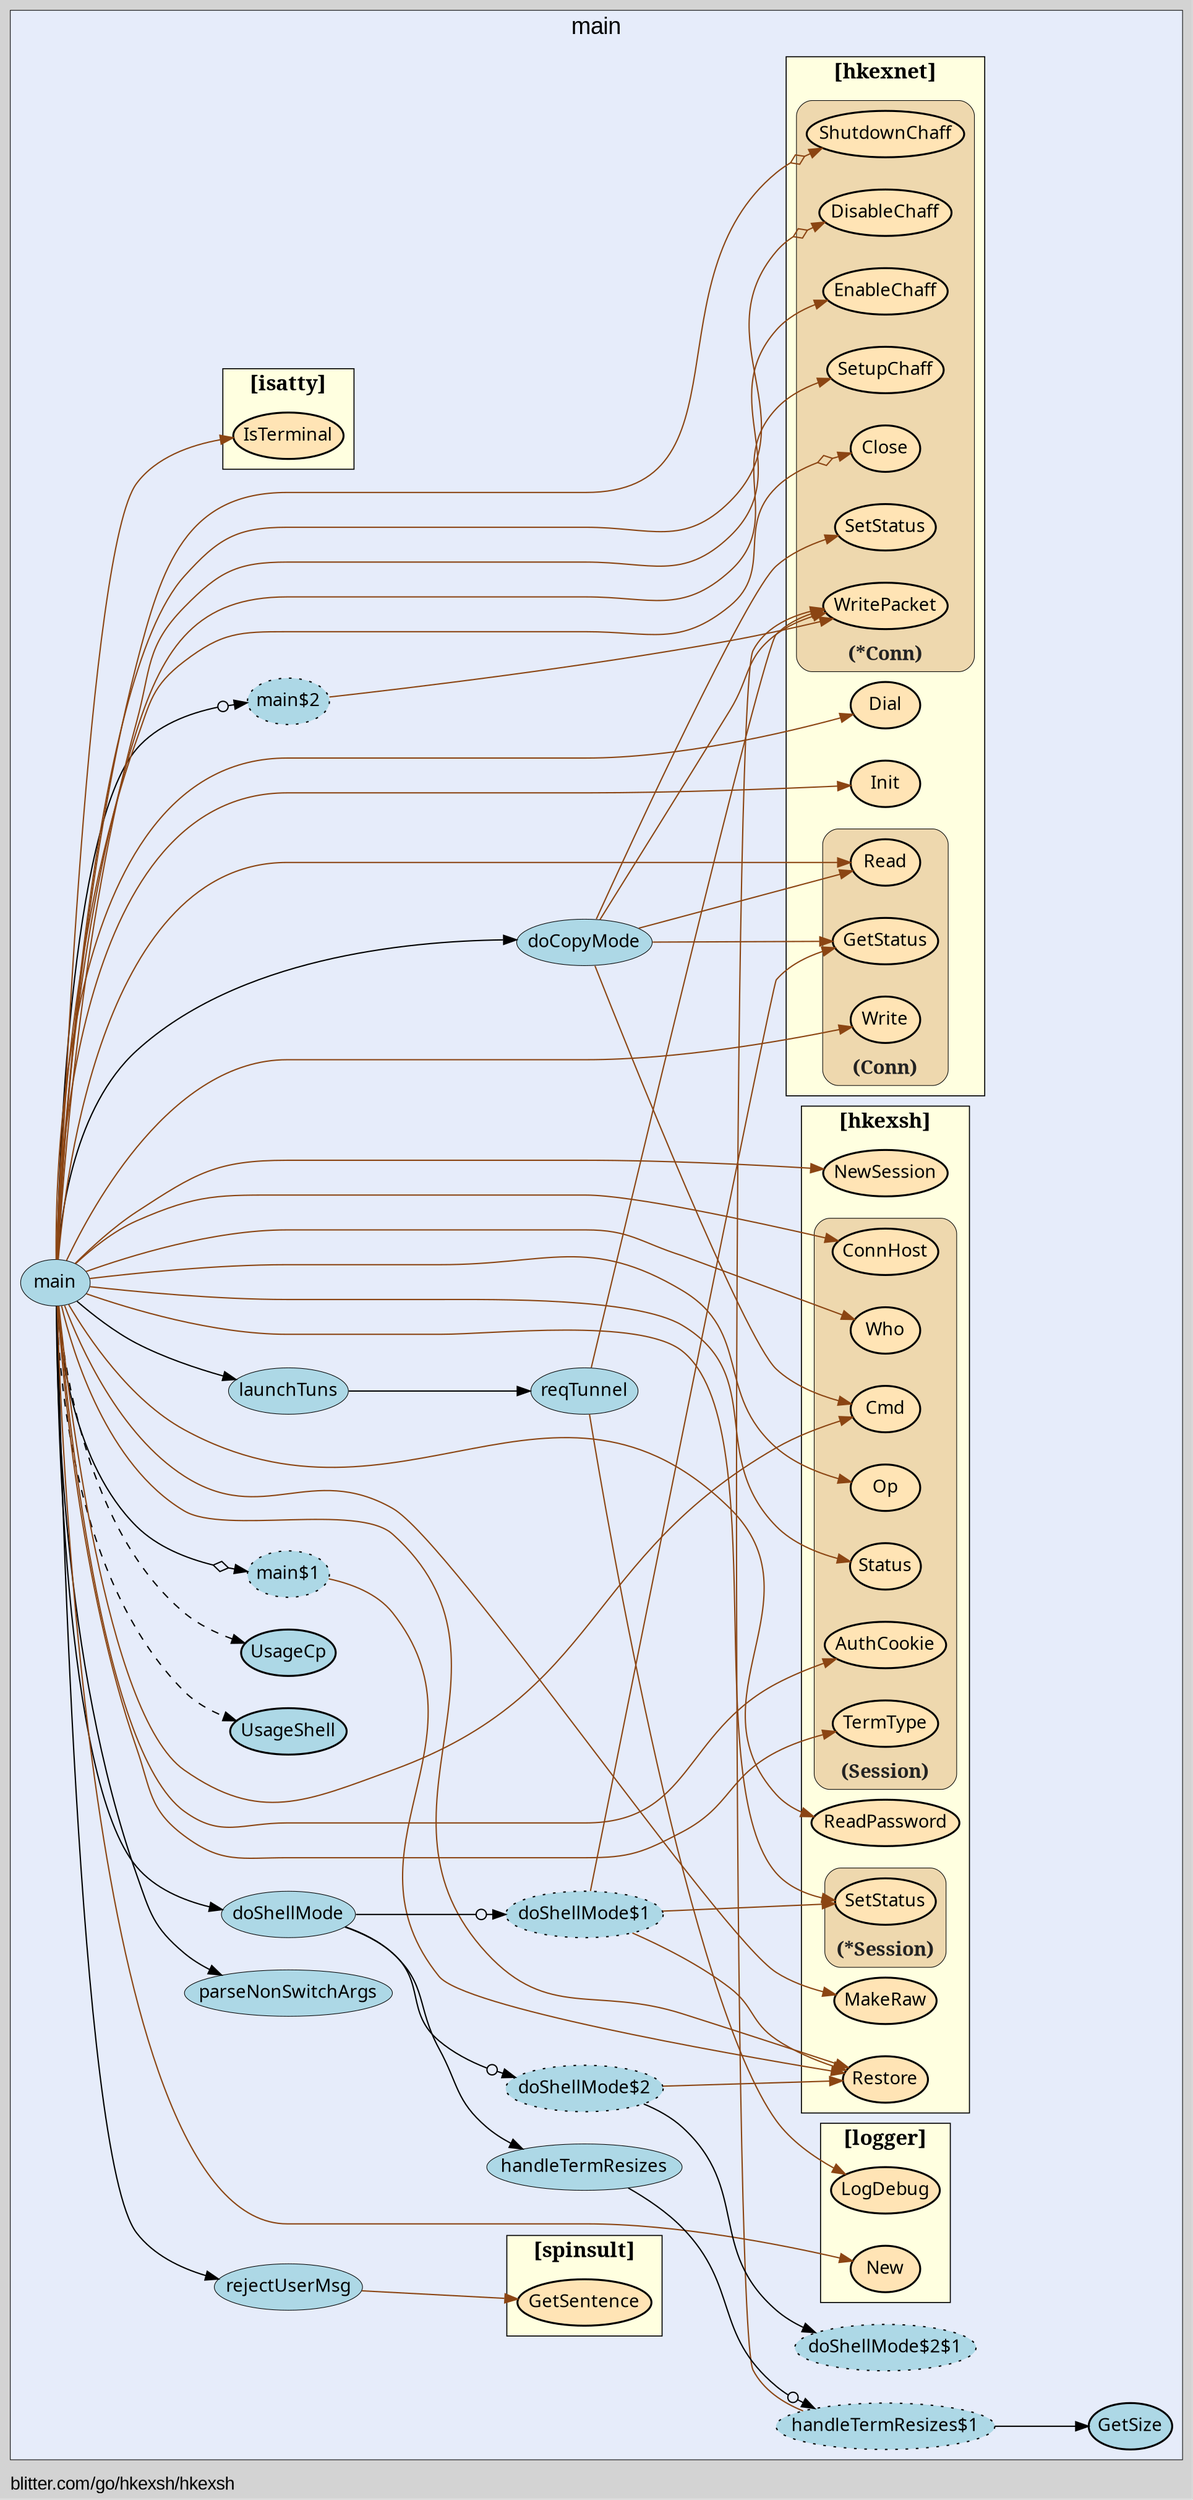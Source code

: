 digraph gocallvis {
    label="blitter.com/go/hkexsh/hkexsh";
    labeljust="l";
    fontname="Arial";
    fontsize="14";
    rankdir="LR";
    bgcolor="lightgray";
    style="solid";
    penwidth="0.5";
    pad="0.0";
    nodesep="0.35";

    node [shape="ellipse" style="filled" fillcolor="honeydew" fontname="Verdana" penwidth="1.0" margin="0.05,0.0"];
    edge [minlen="2"]

    subgraph "cluster_focus" {
        bgcolor="#e6ecfa";
label="main";
labelloc="t";
labeljust="c";
fontsize="18";
        
        "blitter.com/go/hkexsh/hkexsh.reqTunnel" [ fillcolor="lightblue" label="reqTunnel" penwidth="0.5" ]
        "blitter.com/go/hkexsh/hkexsh.launchTuns" [ penwidth="0.5" fillcolor="lightblue" label="launchTuns" ]
        "blitter.com/go/hkexsh/hkexsh.rejectUserMsg" [ fillcolor="lightblue" label="rejectUserMsg" penwidth="0.5" ]
        "blitter.com/go/hkexsh/hkexsh.main" [ penwidth="0.5" fillcolor="lightblue" label="main" ]
        "blitter.com/go/hkexsh/hkexsh.parseNonSwitchArgs" [ label="parseNonSwitchArgs" penwidth="0.5" fillcolor="lightblue" ]
        "blitter.com/go/hkexsh/hkexsh.main$1" [ label="main$1" style="dotted,filled" fillcolor="lightblue" ]
        "blitter.com/go/hkexsh/hkexsh.main$2" [ fillcolor="lightblue" label="main$2" style="dotted,filled" ]
        "blitter.com/go/hkexsh/hkexsh.doShellMode$1" [ label="doShellMode$1" style="dotted,filled" fillcolor="lightblue" ]
        "blitter.com/go/hkexsh/hkexsh.doShellMode" [ fillcolor="lightblue" label="doShellMode" penwidth="0.5" ]
        "blitter.com/go/hkexsh/hkexsh.handleTermResizes$1" [ fillcolor="lightblue" label="handleTermResizes$1" style="dotted,filled" ]
        "blitter.com/go/hkexsh/hkexsh.GetSize" [ fillcolor="lightblue" label="GetSize" penwidth="1.5" ]
        "blitter.com/go/hkexsh/hkexsh.handleTermResizes" [ fillcolor="lightblue" label="handleTermResizes" penwidth="0.5" ]
        "blitter.com/go/hkexsh/hkexsh.doShellMode$2" [ label="doShellMode$2" style="dotted,filled" fillcolor="lightblue" ]
        "blitter.com/go/hkexsh/hkexsh.doShellMode$2$1" [ style="dotted,filled" fillcolor="lightblue" label="doShellMode$2$1" ]
        "blitter.com/go/hkexsh/hkexsh.doCopyMode" [ fillcolor="lightblue" label="doCopyMode" penwidth="0.5" ]
        "blitter.com/go/hkexsh/hkexsh.UsageShell" [ fillcolor="lightblue" label="UsageShell" penwidth="1.5" ]
        "blitter.com/go/hkexsh/hkexsh.UsageCp" [ label="UsageCp" penwidth="1.5" fillcolor="lightblue" ]
        
        subgraph "cluster_blitter.com/go/hkexsh" {
        fontsize="16";
rank="sink";
label="[hkexsh]";
URL="/?f=blitter.com/go/hkexsh";
penwidth="0.8";
style="filled";
fillcolor="lightyellow";
fontname="bold";
tooltip="package: blitter.com/go/hkexsh";
        
        "blitter.com/go/hkexsh.MakeRaw" [ fillcolor="moccasin" label="MakeRaw" penwidth="1.5" ]
        "blitter.com/go/hkexsh.Restore" [ fillcolor="moccasin" label="Restore" penwidth="1.5" ]
        "blitter.com/go/hkexsh.ReadPassword" [ fillcolor="moccasin" label="ReadPassword" penwidth="1.5" ]
        "blitter.com/go/hkexsh.NewSession" [ fillcolor="moccasin" label="NewSession" penwidth="1.5" ]
        
        subgraph "cluster_*blitter.com/go/hkexsh.Session" {
        fontsize="15";
fontcolor="#222222";
labelloc="b";
style="rounded,filled";
fillcolor="wheat2";
label="(*Session)";
tooltip="type: *blitter.com/go/hkexsh.Session";
penwidth="0.5";
        
        "(*blitter.com/go/hkexsh.Session).SetStatus" [ fillcolor="moccasin" label="SetStatus" penwidth="1.5" ]
        
    }

        subgraph "cluster_blitter.com/go/hkexsh.Session" {
        penwidth="0.5";
fontsize="15";
fontcolor="#222222";
labelloc="b";
style="rounded,filled";
fillcolor="wheat2";
label="(Session)";
tooltip="type: blitter.com/go/hkexsh.Session";
        
        "(blitter.com/go/hkexsh.Session).Op" [ fillcolor="moccasin" label="Op" penwidth="1.5" ]
        "(blitter.com/go/hkexsh.Session).Who" [ fillcolor="moccasin" label="Who" penwidth="1.5" ]
        "(blitter.com/go/hkexsh.Session).ConnHost" [ fillcolor="moccasin" label="ConnHost" penwidth="1.5" ]
        "(blitter.com/go/hkexsh.Session).TermType" [ fillcolor="moccasin" label="TermType" penwidth="1.5" ]
        "(blitter.com/go/hkexsh.Session).Cmd" [ fillcolor="moccasin" label="Cmd" penwidth="1.5" ]
        "(blitter.com/go/hkexsh.Session).AuthCookie" [ fillcolor="moccasin" label="AuthCookie" penwidth="1.5" ]
        "(blitter.com/go/hkexsh.Session).Status" [ fillcolor="moccasin" label="Status" penwidth="1.5" ]
        
    }

    }

        subgraph "cluster_blitter.com/go/hkexsh/hkexnet" {
        style="filled";
fillcolor="lightyellow";
fontname="bold";
label="[hkexnet]";
URL="/?f=blitter.com/go/hkexsh/hkexnet";
tooltip="package: blitter.com/go/hkexsh/hkexnet";
penwidth="0.8";
fontsize="16";
rank="sink";
        
        "blitter.com/go/hkexsh/hkexnet.Init" [ label="Init" penwidth="1.5" fillcolor="moccasin" ]
        "blitter.com/go/hkexsh/hkexnet.Dial" [ fillcolor="moccasin" label="Dial" penwidth="1.5" ]
        
        subgraph "cluster_*blitter.com/go/hkexsh/hkexnet.Conn" {
        labelloc="b";
style="rounded,filled";
fillcolor="wheat2";
label="(*Conn)";
tooltip="type: *blitter.com/go/hkexsh/hkexnet.Conn";
penwidth="0.5";
fontsize="15";
fontcolor="#222222";
        
        "(*blitter.com/go/hkexsh/hkexnet.Conn).WritePacket" [ fillcolor="moccasin" label="WritePacket" penwidth="1.5" ]
        "(*blitter.com/go/hkexsh/hkexnet.Conn).Close" [ label="Close" penwidth="1.5" fillcolor="moccasin" ]
        "(*blitter.com/go/hkexsh/hkexnet.Conn).SetupChaff" [ label="SetupChaff" penwidth="1.5" fillcolor="moccasin" ]
        "(*blitter.com/go/hkexsh/hkexnet.Conn).EnableChaff" [ label="EnableChaff" penwidth="1.5" fillcolor="moccasin" ]
        "(*blitter.com/go/hkexsh/hkexnet.Conn).DisableChaff" [ fillcolor="moccasin" label="DisableChaff" penwidth="1.5" ]
        "(*blitter.com/go/hkexsh/hkexnet.Conn).ShutdownChaff" [ fillcolor="moccasin" label="ShutdownChaff" penwidth="1.5" ]
        "(*blitter.com/go/hkexsh/hkexnet.Conn).SetStatus" [ penwidth="1.5" fillcolor="moccasin" label="SetStatus" ]
        
    }

        subgraph "cluster_blitter.com/go/hkexsh/hkexnet.Conn" {
        label="(Conn)";
tooltip="type: blitter.com/go/hkexsh/hkexnet.Conn";
penwidth="0.5";
fontsize="15";
fontcolor="#222222";
labelloc="b";
style="rounded,filled";
fillcolor="wheat2";
        
        "(blitter.com/go/hkexsh/hkexnet.Conn).Write" [ label="Write" penwidth="1.5" fillcolor="moccasin" ]
        "(blitter.com/go/hkexsh/hkexnet.Conn).Read" [ fillcolor="moccasin" label="Read" penwidth="1.5" ]
        "(blitter.com/go/hkexsh/hkexnet.Conn).GetStatus" [ penwidth="1.5" fillcolor="moccasin" label="GetStatus" ]
        
    }

    }

        subgraph "cluster_blitter.com/go/hkexsh/logger" {
        fillcolor="lightyellow";
rank="sink";
label="[logger]";
penwidth="0.8";
style="filled";
fontname="bold";
URL="/?f=blitter.com/go/hkexsh/logger";
tooltip="package: blitter.com/go/hkexsh/logger";
fontsize="16";
        
        "blitter.com/go/hkexsh/logger.LogDebug" [ fillcolor="moccasin" label="LogDebug" penwidth="1.5" ]
        "blitter.com/go/hkexsh/logger.New" [ penwidth="1.5" fillcolor="moccasin" label="New" ]
        
    }

        subgraph "cluster_blitter.com/go/hkexsh/spinsult" {
        fontsize="16";
fontname="bold";
rank="sink";
URL="/?f=blitter.com/go/hkexsh/spinsult";
tooltip="package: blitter.com/go/hkexsh/spinsult";
penwidth="0.8";
style="filled";
fillcolor="lightyellow";
label="[spinsult]";
        
        "blitter.com/go/hkexsh/spinsult.GetSentence" [ penwidth="1.5" fillcolor="moccasin" label="GetSentence" ]
        
    }

        subgraph "cluster_github.com/mattn/go-isatty" {
        label="[isatty]";
URL="/?f=github.com/mattn/go-isatty";
penwidth="0.8";
fillcolor="lightyellow";
fontname="bold";
tooltip="package: github.com/mattn/go-isatty";
fontsize="16";
style="filled";
rank="sink";
        
        "github.com/mattn/go-isatty.IsTerminal" [ fillcolor="moccasin" label="IsTerminal" penwidth="1.5" ]
        
    }

    }

    "blitter.com/go/hkexsh/hkexsh.reqTunnel" -> "blitter.com/go/hkexsh/logger.LogDebug" [ color="saddlebrown" ]
    "blitter.com/go/hkexsh/hkexsh.reqTunnel" -> "(*blitter.com/go/hkexsh/hkexnet.Conn).WritePacket" [ color="saddlebrown" ]
    "blitter.com/go/hkexsh/hkexsh.launchTuns" -> "blitter.com/go/hkexsh/hkexsh.reqTunnel" [  ]
    "blitter.com/go/hkexsh/hkexsh.rejectUserMsg" -> "blitter.com/go/hkexsh/spinsult.GetSentence" [ color="saddlebrown" ]
    "blitter.com/go/hkexsh/hkexsh.main" -> "blitter.com/go/hkexsh/hkexsh.parseNonSwitchArgs" [  ]
    "blitter.com/go/hkexsh/hkexsh.main" -> "blitter.com/go/hkexsh/logger.New" [ color="saddlebrown" ]
    "blitter.com/go/hkexsh/hkexsh.main" -> "blitter.com/go/hkexsh/hkexnet.Init" [ color="saddlebrown" ]
    "blitter.com/go/hkexsh/hkexsh.main" -> "blitter.com/go/hkexsh/hkexnet.Dial" [ color="saddlebrown" ]
    "blitter.com/go/hkexsh/hkexsh.main" -> "(*blitter.com/go/hkexsh/hkexnet.Conn).Close" [ color="saddlebrown" arrowhead="normalnoneodiamond" ]
    "blitter.com/go/hkexsh/hkexsh.main" -> "github.com/mattn/go-isatty.IsTerminal" [ color="saddlebrown" ]
    "blitter.com/go/hkexsh/hkexsh.main" -> "blitter.com/go/hkexsh.MakeRaw" [ color="saddlebrown" ]
    "blitter.com/go/hkexsh/hkexsh.main$1" -> "blitter.com/go/hkexsh.Restore" [ color="saddlebrown" ]
    "blitter.com/go/hkexsh/hkexsh.main" -> "blitter.com/go/hkexsh/hkexsh.main$1" [ arrowhead="normalnoneodiamond" ]
    "blitter.com/go/hkexsh/hkexsh.main" -> "blitter.com/go/hkexsh.ReadPassword" [ color="saddlebrown" ]
    "blitter.com/go/hkexsh/hkexsh.main" -> "blitter.com/go/hkexsh.NewSession" [ color="saddlebrown" ]
    "blitter.com/go/hkexsh/hkexsh.main" -> "(blitter.com/go/hkexsh.Session).Op" [ color="saddlebrown" ]
    "blitter.com/go/hkexsh/hkexsh.main" -> "(blitter.com/go/hkexsh.Session).Who" [ color="saddlebrown" ]
    "blitter.com/go/hkexsh/hkexsh.main" -> "(blitter.com/go/hkexsh.Session).ConnHost" [ color="saddlebrown" ]
    "blitter.com/go/hkexsh/hkexsh.main" -> "(blitter.com/go/hkexsh.Session).TermType" [ color="saddlebrown" ]
    "blitter.com/go/hkexsh/hkexsh.main" -> "(blitter.com/go/hkexsh.Session).Cmd" [ color="saddlebrown" ]
    "blitter.com/go/hkexsh/hkexsh.main" -> "(blitter.com/go/hkexsh.Session).AuthCookie" [ color="saddlebrown" ]
    "blitter.com/go/hkexsh/hkexsh.main" -> "(blitter.com/go/hkexsh/hkexnet.Conn).Write" [ color="saddlebrown" ]
    "blitter.com/go/hkexsh/hkexsh.main" -> "(blitter.com/go/hkexsh/hkexnet.Conn).Read" [ color="saddlebrown" ]
    "blitter.com/go/hkexsh/hkexsh.main" -> "blitter.com/go/hkexsh/hkexsh.rejectUserMsg" [  ]
    "blitter.com/go/hkexsh/hkexsh.main" -> "(*blitter.com/go/hkexsh.Session).SetStatus" [ color="saddlebrown" ]
    "blitter.com/go/hkexsh/hkexsh.main" -> "(*blitter.com/go/hkexsh/hkexnet.Conn).SetupChaff" [ color="saddlebrown" ]
    "blitter.com/go/hkexsh/hkexsh.main" -> "(*blitter.com/go/hkexsh/hkexnet.Conn).EnableChaff" [ color="saddlebrown" ]
    "blitter.com/go/hkexsh/hkexsh.main" -> "(*blitter.com/go/hkexsh/hkexnet.Conn).DisableChaff" [ color="saddlebrown" arrowhead="normalnoneodiamond" ]
    "blitter.com/go/hkexsh/hkexsh.main" -> "(*blitter.com/go/hkexsh/hkexnet.Conn).ShutdownChaff" [ arrowhead="normalnoneodiamond" color="saddlebrown" ]
    "blitter.com/go/hkexsh/hkexsh.main$2" -> "(*blitter.com/go/hkexsh/hkexnet.Conn).WritePacket" [ color="saddlebrown" ]
    "blitter.com/go/hkexsh/hkexsh.main" -> "blitter.com/go/hkexsh/hkexsh.main$2" [ arrowhead="normalnoneodot" ]
    "blitter.com/go/hkexsh/hkexsh.main" -> "blitter.com/go/hkexsh/hkexsh.launchTuns" [  ]
    "blitter.com/go/hkexsh/hkexsh.doShellMode$1" -> "blitter.com/go/hkexsh.Restore" [ color="saddlebrown" ]
    "blitter.com/go/hkexsh/hkexsh.doShellMode$1" -> "(blitter.com/go/hkexsh/hkexnet.Conn).GetStatus" [ color="saddlebrown" ]
    "blitter.com/go/hkexsh/hkexsh.doShellMode$1" -> "(*blitter.com/go/hkexsh.Session).SetStatus" [ color="saddlebrown" ]
    "blitter.com/go/hkexsh/hkexsh.doShellMode" -> "blitter.com/go/hkexsh/hkexsh.doShellMode$1" [ arrowhead="normalnoneodot" ]
    "blitter.com/go/hkexsh/hkexsh.handleTermResizes$1" -> "blitter.com/go/hkexsh/hkexsh.GetSize" [  ]
    "blitter.com/go/hkexsh/hkexsh.handleTermResizes$1" -> "(*blitter.com/go/hkexsh/hkexnet.Conn).WritePacket" [ color="saddlebrown" ]
    "blitter.com/go/hkexsh/hkexsh.handleTermResizes" -> "blitter.com/go/hkexsh/hkexsh.handleTermResizes$1" [ arrowhead="normalnoneodot" ]
    "blitter.com/go/hkexsh/hkexsh.doShellMode" -> "blitter.com/go/hkexsh/hkexsh.handleTermResizes" [  ]
    "blitter.com/go/hkexsh/hkexsh.doShellMode$2" -> "blitter.com/go/hkexsh/hkexsh.doShellMode$2$1" [  ]
    "blitter.com/go/hkexsh/hkexsh.doShellMode$2" -> "blitter.com/go/hkexsh.Restore" [ color="saddlebrown" ]
    "blitter.com/go/hkexsh/hkexsh.doShellMode" -> "blitter.com/go/hkexsh/hkexsh.doShellMode$2" [ arrowhead="normalnoneodot" ]
    "blitter.com/go/hkexsh/hkexsh.main" -> "blitter.com/go/hkexsh/hkexsh.doShellMode" [  ]
    "blitter.com/go/hkexsh/hkexsh.main" -> "(blitter.com/go/hkexsh.Session).Status" [ color="saddlebrown" ]
    "blitter.com/go/hkexsh/hkexsh.doCopyMode" -> "(blitter.com/go/hkexsh.Session).Cmd" [ color="saddlebrown" ]
    "blitter.com/go/hkexsh/hkexsh.doCopyMode" -> "(*blitter.com/go/hkexsh/hkexnet.Conn).WritePacket" [ color="saddlebrown" ]
    "blitter.com/go/hkexsh/hkexsh.doCopyMode" -> "(blitter.com/go/hkexsh/hkexnet.Conn).Read" [ color="saddlebrown" ]
    "blitter.com/go/hkexsh/hkexsh.doCopyMode" -> "(*blitter.com/go/hkexsh/hkexnet.Conn).SetStatus" [ color="saddlebrown" ]
    "blitter.com/go/hkexsh/hkexsh.doCopyMode" -> "(blitter.com/go/hkexsh/hkexnet.Conn).GetStatus" [ color="saddlebrown" ]
    "blitter.com/go/hkexsh/hkexsh.main" -> "blitter.com/go/hkexsh/hkexsh.doCopyMode" [  ]
    "blitter.com/go/hkexsh/hkexsh.main" -> "blitter.com/go/hkexsh.Restore" [ color="saddlebrown" ]
    "blitter.com/go/hkexsh/hkexsh.main" -> "blitter.com/go/hkexsh/hkexsh.UsageShell" [ style="dashed" ]
    "blitter.com/go/hkexsh/hkexsh.main" -> "blitter.com/go/hkexsh/hkexsh.UsageCp" [ style="dashed" ]
}
